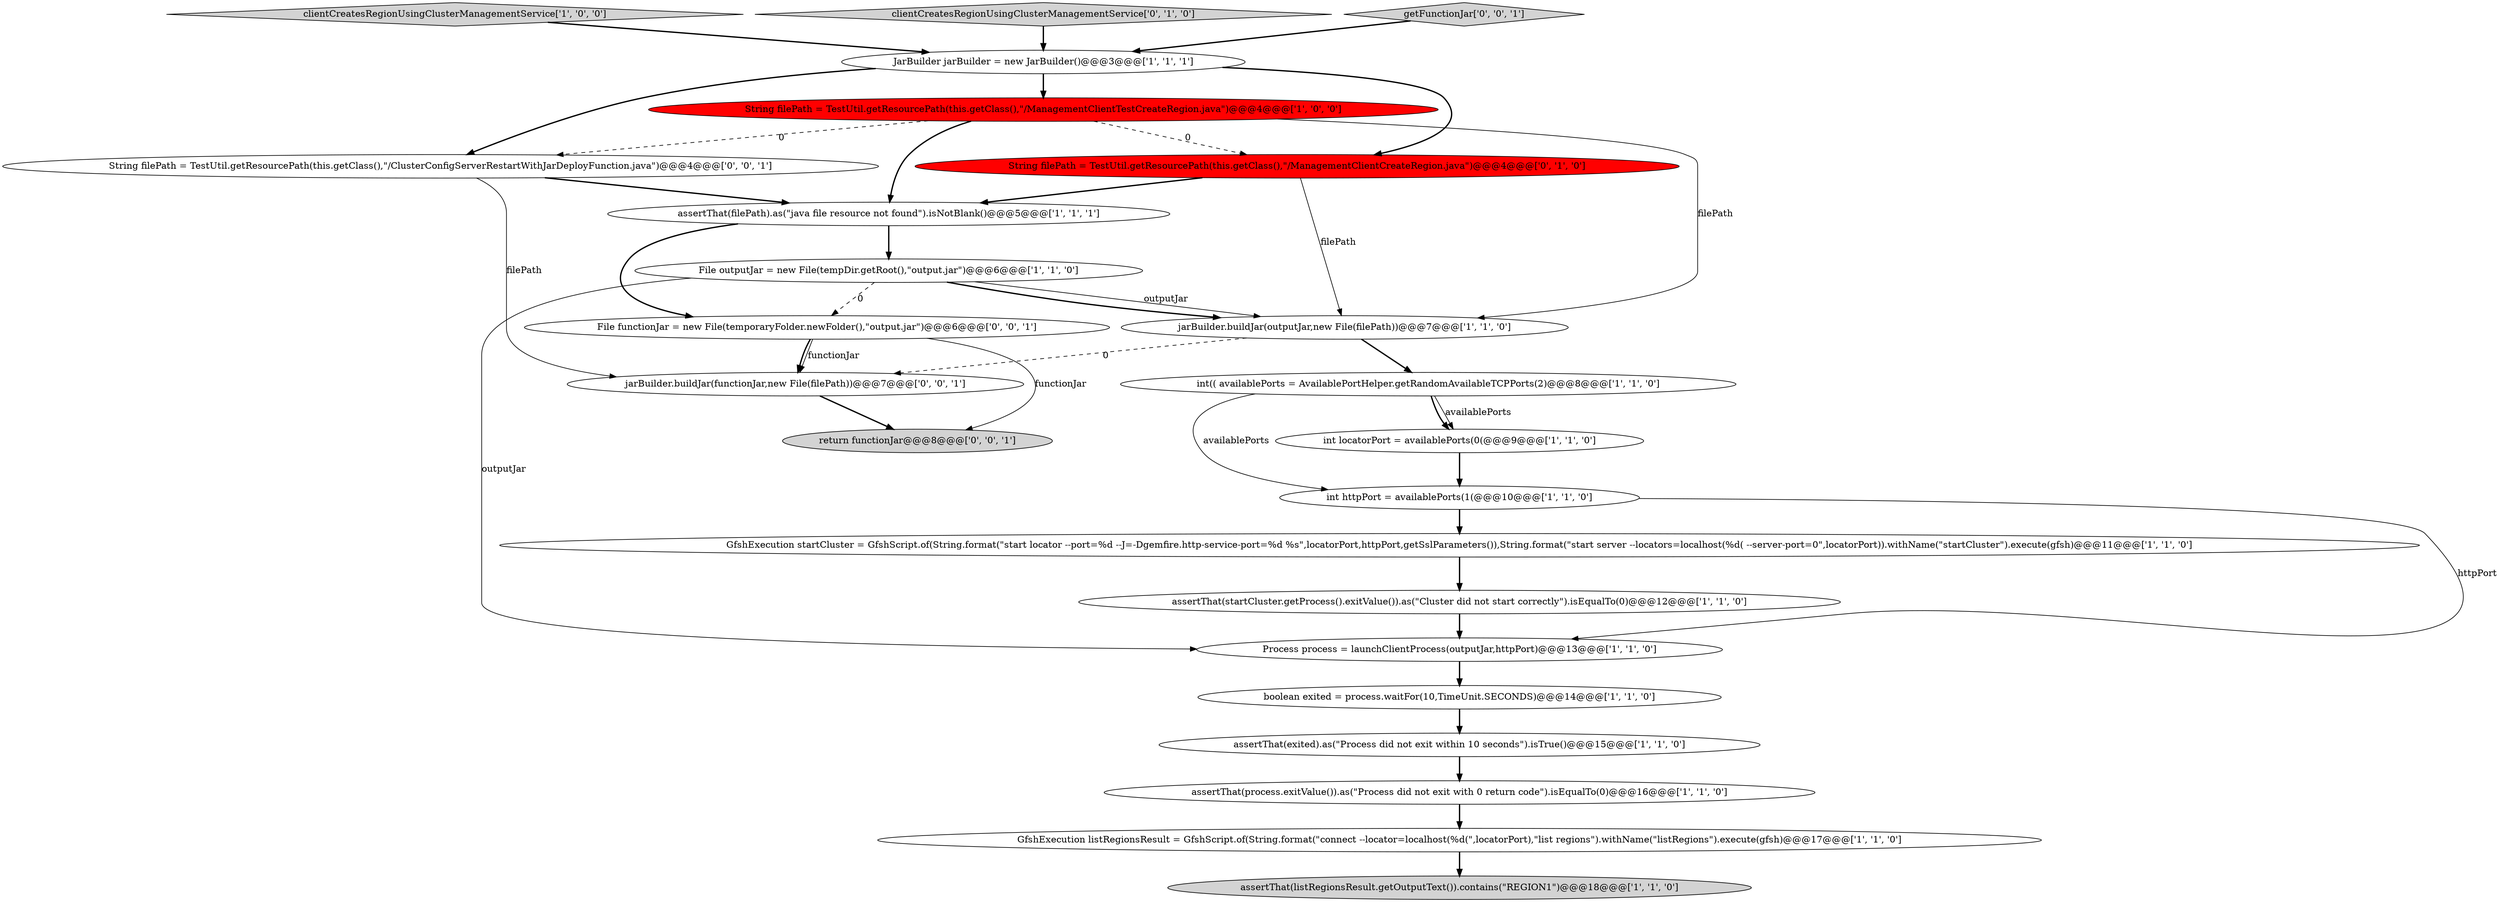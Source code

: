 digraph {
6 [style = filled, label = "Process process = launchClientProcess(outputJar,httpPort)@@@13@@@['1', '1', '0']", fillcolor = white, shape = ellipse image = "AAA0AAABBB1BBB"];
9 [style = filled, label = "JarBuilder jarBuilder = new JarBuilder()@@@3@@@['1', '1', '1']", fillcolor = white, shape = ellipse image = "AAA0AAABBB1BBB"];
2 [style = filled, label = "String filePath = TestUtil.getResourcePath(this.getClass(),\"/ManagementClientTestCreateRegion.java\")@@@4@@@['1', '0', '0']", fillcolor = red, shape = ellipse image = "AAA1AAABBB1BBB"];
14 [style = filled, label = "GfshExecution startCluster = GfshScript.of(String.format(\"start locator --port=%d --J=-Dgemfire.http-service-port=%d %s\",locatorPort,httpPort,getSslParameters()),String.format(\"start server --locators=localhost(%d( --server-port=0\",locatorPort)).withName(\"startCluster\").execute(gfsh)@@@11@@@['1', '1', '0']", fillcolor = white, shape = ellipse image = "AAA0AAABBB1BBB"];
21 [style = filled, label = "File functionJar = new File(temporaryFolder.newFolder(),\"output.jar\")@@@6@@@['0', '0', '1']", fillcolor = white, shape = ellipse image = "AAA0AAABBB3BBB"];
10 [style = filled, label = "clientCreatesRegionUsingClusterManagementService['1', '0', '0']", fillcolor = lightgray, shape = diamond image = "AAA0AAABBB1BBB"];
7 [style = filled, label = "jarBuilder.buildJar(outputJar,new File(filePath))@@@7@@@['1', '1', '0']", fillcolor = white, shape = ellipse image = "AAA0AAABBB1BBB"];
4 [style = filled, label = "assertThat(exited).as(\"Process did not exit within 10 seconds\").isTrue()@@@15@@@['1', '1', '0']", fillcolor = white, shape = ellipse image = "AAA0AAABBB1BBB"];
13 [style = filled, label = "int locatorPort = availablePorts(0(@@@9@@@['1', '1', '0']", fillcolor = white, shape = ellipse image = "AAA0AAABBB1BBB"];
18 [style = filled, label = "clientCreatesRegionUsingClusterManagementService['0', '1', '0']", fillcolor = lightgray, shape = diamond image = "AAA0AAABBB2BBB"];
11 [style = filled, label = "File outputJar = new File(tempDir.getRoot(),\"output.jar\")@@@6@@@['1', '1', '0']", fillcolor = white, shape = ellipse image = "AAA0AAABBB1BBB"];
15 [style = filled, label = "assertThat(filePath).as(\"java file resource not found\").isNotBlank()@@@5@@@['1', '1', '1']", fillcolor = white, shape = ellipse image = "AAA0AAABBB1BBB"];
16 [style = filled, label = "assertThat(listRegionsResult.getOutputText()).contains(\"REGION1\")@@@18@@@['1', '1', '0']", fillcolor = lightgray, shape = ellipse image = "AAA0AAABBB1BBB"];
20 [style = filled, label = "return functionJar@@@8@@@['0', '0', '1']", fillcolor = lightgray, shape = ellipse image = "AAA0AAABBB3BBB"];
12 [style = filled, label = "assertThat(startCluster.getProcess().exitValue()).as(\"Cluster did not start correctly\").isEqualTo(0)@@@12@@@['1', '1', '0']", fillcolor = white, shape = ellipse image = "AAA0AAABBB1BBB"];
5 [style = filled, label = "int(( availablePorts = AvailablePortHelper.getRandomAvailableTCPPorts(2)@@@8@@@['1', '1', '0']", fillcolor = white, shape = ellipse image = "AAA0AAABBB1BBB"];
19 [style = filled, label = "jarBuilder.buildJar(functionJar,new File(filePath))@@@7@@@['0', '0', '1']", fillcolor = white, shape = ellipse image = "AAA0AAABBB3BBB"];
17 [style = filled, label = "String filePath = TestUtil.getResourcePath(this.getClass(),\"/ManagementClientCreateRegion.java\")@@@4@@@['0', '1', '0']", fillcolor = red, shape = ellipse image = "AAA1AAABBB2BBB"];
1 [style = filled, label = "boolean exited = process.waitFor(10,TimeUnit.SECONDS)@@@14@@@['1', '1', '0']", fillcolor = white, shape = ellipse image = "AAA0AAABBB1BBB"];
23 [style = filled, label = "getFunctionJar['0', '0', '1']", fillcolor = lightgray, shape = diamond image = "AAA0AAABBB3BBB"];
8 [style = filled, label = "assertThat(process.exitValue()).as(\"Process did not exit with 0 return code\").isEqualTo(0)@@@16@@@['1', '1', '0']", fillcolor = white, shape = ellipse image = "AAA0AAABBB1BBB"];
22 [style = filled, label = "String filePath = TestUtil.getResourcePath(this.getClass(),\"/ClusterConfigServerRestartWithJarDeployFunction.java\")@@@4@@@['0', '0', '1']", fillcolor = white, shape = ellipse image = "AAA0AAABBB3BBB"];
3 [style = filled, label = "int httpPort = availablePorts(1(@@@10@@@['1', '1', '0']", fillcolor = white, shape = ellipse image = "AAA0AAABBB1BBB"];
0 [style = filled, label = "GfshExecution listRegionsResult = GfshScript.of(String.format(\"connect --locator=localhost(%d(\",locatorPort),\"list regions\").withName(\"listRegions\").execute(gfsh)@@@17@@@['1', '1', '0']", fillcolor = white, shape = ellipse image = "AAA0AAABBB1BBB"];
9->22 [style = bold, label=""];
0->16 [style = bold, label=""];
1->4 [style = bold, label=""];
22->15 [style = bold, label=""];
21->19 [style = bold, label=""];
9->2 [style = bold, label=""];
15->21 [style = bold, label=""];
19->20 [style = bold, label=""];
3->14 [style = bold, label=""];
11->7 [style = solid, label="outputJar"];
9->17 [style = bold, label=""];
12->6 [style = bold, label=""];
2->7 [style = solid, label="filePath"];
21->19 [style = solid, label="functionJar"];
2->17 [style = dashed, label="0"];
8->0 [style = bold, label=""];
11->6 [style = solid, label="outputJar"];
6->1 [style = bold, label=""];
5->13 [style = solid, label="availablePorts"];
7->5 [style = bold, label=""];
21->20 [style = solid, label="functionJar"];
15->11 [style = bold, label=""];
13->3 [style = bold, label=""];
17->7 [style = solid, label="filePath"];
7->19 [style = dashed, label="0"];
5->13 [style = bold, label=""];
14->12 [style = bold, label=""];
2->15 [style = bold, label=""];
18->9 [style = bold, label=""];
17->15 [style = bold, label=""];
4->8 [style = bold, label=""];
10->9 [style = bold, label=""];
23->9 [style = bold, label=""];
2->22 [style = dashed, label="0"];
22->19 [style = solid, label="filePath"];
11->7 [style = bold, label=""];
5->3 [style = solid, label="availablePorts"];
3->6 [style = solid, label="httpPort"];
11->21 [style = dashed, label="0"];
}
